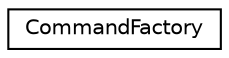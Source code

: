 digraph "Graphical Class Hierarchy"
{
  edge [fontname="Helvetica",fontsize="10",labelfontname="Helvetica",labelfontsize="10"];
  node [fontname="Helvetica",fontsize="10",shape=record];
  rankdir="LR";
  Node1 [label="CommandFactory",height=0.2,width=0.4,color="black", fillcolor="white", style="filled",URL="$classCommandFactory.html",tooltip="Factory for ICommand. "];
}
